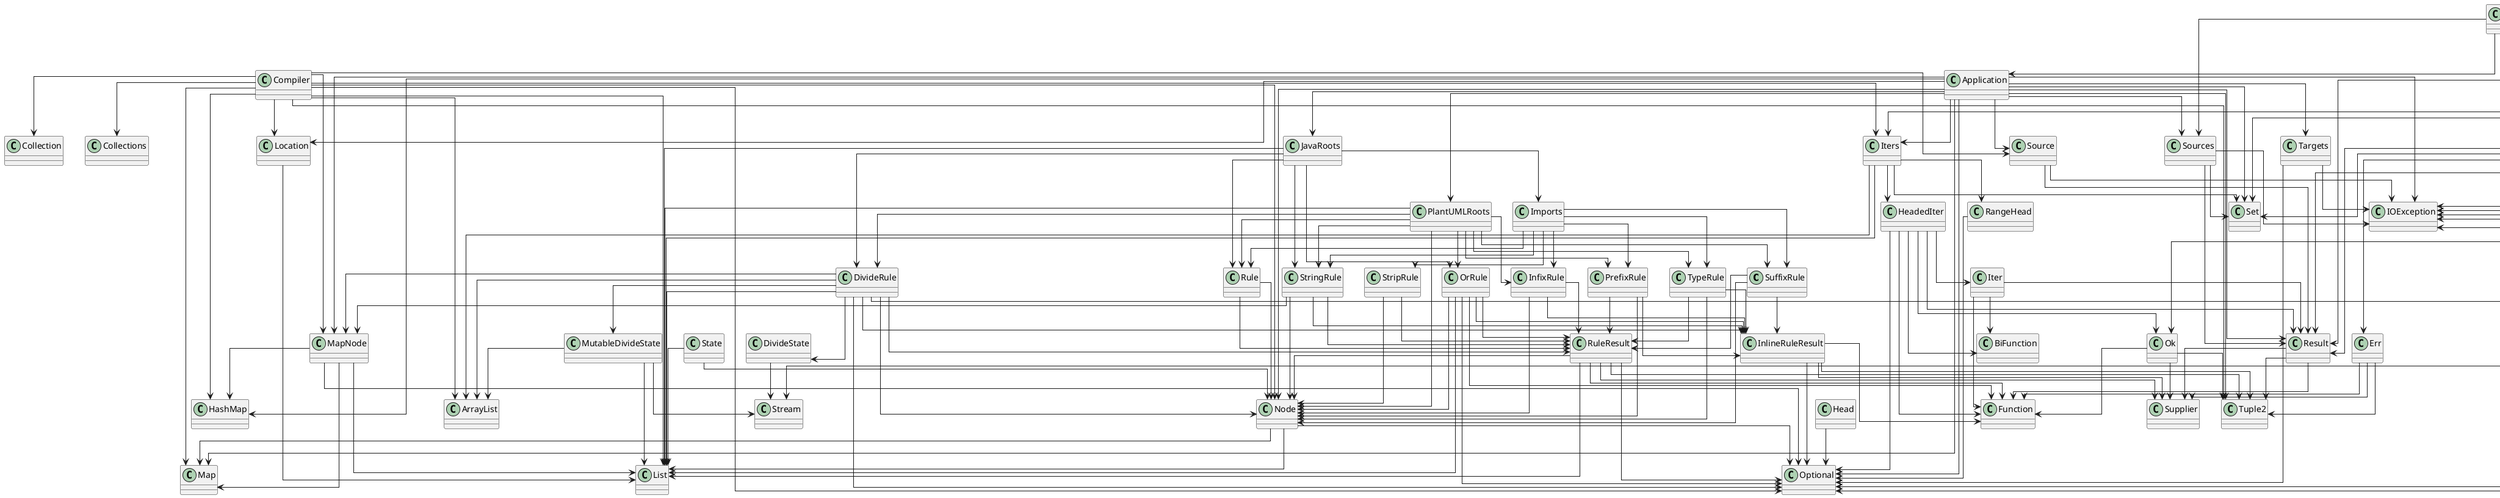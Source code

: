 @startuml
skinparam linetype ortho
class SuffixRule
SuffixRule --> Node
SuffixRule --> InlineRuleResult
SuffixRule --> RuleResult
class JavaRoots
JavaRoots --> Imports
JavaRoots --> DivideRule
JavaRoots --> OrRule
JavaRoots --> Rule
JavaRoots --> StringRule
JavaRoots --> List
class InfixRule
InfixRule --> Node
InfixRule --> InlineRuleResult
InfixRule --> RuleResult
class Location
Location --> List
class PathSource
PathSource --> SafeFiles
PathSource --> Result
PathSource --> IOException
PathSource --> Path
class HeadedIter
HeadedIter --> Iter
HeadedIter --> Ok
HeadedIter --> Result
HeadedIter --> Optional
HeadedIter --> BiFunction
HeadedIter --> Function
class OrRule
OrRule --> Node
OrRule --> InlineRuleResult
OrRule --> RuleResult
OrRule --> List
OrRule --> Optional
OrRule --> Function
class DivideRule
DivideRule --> MapNode
DivideRule --> Node
DivideRule --> DivideState
DivideRule --> MutableDivideState
DivideRule --> InlineRuleResult
DivideRule --> RuleResult
DivideRule --> ArrayList
DivideRule --> List
DivideRule --> Optional
DivideRule --> Collectors
class RangeHead
RangeHead --> Optional
class Rule
Rule --> Node
Rule --> RuleResult
class SafeFiles
SafeFiles --> Err
SafeFiles --> Ok
SafeFiles --> Result
SafeFiles --> IOException
SafeFiles --> Files
SafeFiles --> Path
SafeFiles --> Optional
SafeFiles --> Set
SafeFiles --> Collectors
SafeFiles --> Stream
class Head
Head --> Optional
class RuleResult
RuleResult --> Tuple2
RuleResult --> Node
RuleResult --> List
RuleResult --> Optional
RuleResult --> Function
RuleResult --> Supplier
class Result
Result --> Tuple2
Result --> Function
Result --> Supplier
class PlantUMLRoots
PlantUMLRoots --> Node
PlantUMLRoots --> DivideRule
PlantUMLRoots --> InfixRule
PlantUMLRoots --> OrRule
PlantUMLRoots --> PrefixRule
PlantUMLRoots --> Rule
PlantUMLRoots --> StringRule
PlantUMLRoots --> SuffixRule
PlantUMLRoots --> TypeRule
PlantUMLRoots --> List
class Err
Err --> Tuple2
Err --> Function
Err --> Supplier
class PrefixRule
PrefixRule --> Node
PrefixRule --> InlineRuleResult
PrefixRule --> RuleResult
class StripRule
StripRule --> Node
StripRule --> RuleResult
class StringRule
StringRule --> MapNode
StringRule --> Node
StringRule --> InlineRuleResult
StringRule --> RuleResult
class Ok
Ok --> Tuple2
Ok --> Function
Ok --> Supplier
class Tuple2
class MapNode
MapNode --> HashMap
MapNode --> List
MapNode --> Map
MapNode --> Optional
class Iter
Iter --> Result
Iter --> BiFunction
Iter --> Function
class PathSources
PathSources --> SafeFiles
PathSources --> Result
PathSources --> IOException
PathSources --> Files
PathSources --> Path
PathSources --> Set
PathSources --> Collectors
class State
State --> Node
State --> List
class Source
Source --> Result
Source --> IOException
class Compiler
Compiler --> Tuple2
Compiler --> Iters
Compiler --> MapNode
Compiler --> Node
Compiler --> Location
Compiler --> Source
Compiler --> ArrayList
Compiler --> Collection
Compiler --> Collections
Compiler --> HashMap
Compiler --> List
Compiler --> Map
Compiler --> Optional
class Sources
Sources --> Result
Sources --> IOException
Sources --> Set
class Node
Node --> List
Node --> Map
Node --> Optional
class Main
Main --> Application
Main --> PathTargets
Main --> PathSources
Main --> Sources
Main --> IOException
Main --> Paths
class Imports
Imports --> InfixRule
Imports --> PrefixRule
Imports --> Rule
Imports --> StringRule
Imports --> StripRule
Imports --> SuffixRule
Imports --> TypeRule
class Application
Application --> Tuple2
Application --> Iters
Application --> Result
Application --> JavaRoots
Application --> PlantUMLRoots
Application --> MapNode
Application --> Node
Application --> Location
Application --> Source
Application --> Sources
Application --> Targets
Application --> IOException
Application --> HashMap
Application --> Map
Application --> Optional
Application --> Set
class TypeRule
TypeRule --> Node
TypeRule --> InlineRuleResult
TypeRule --> RuleResult
class Iters
Iters --> RangeHead
Iters --> HeadedIter
Iters --> ArrayList
Iters --> List
Iters --> Set
class DivideState
DivideState --> Stream
class MutableDivideState
MutableDivideState --> ArrayList
MutableDivideState --> List
MutableDivideState --> Stream
class Targets
Targets --> IOException
Targets --> Optional
class PathTargets
PathTargets --> SafeFiles
PathTargets --> Iters
PathTargets --> IOException
PathTargets --> Files
PathTargets --> Path
PathTargets --> Optional
class InlineRuleResult
InlineRuleResult --> Tuple2
InlineRuleResult --> Optional
InlineRuleResult --> Function
InlineRuleResult --> Supplier
@enduml
